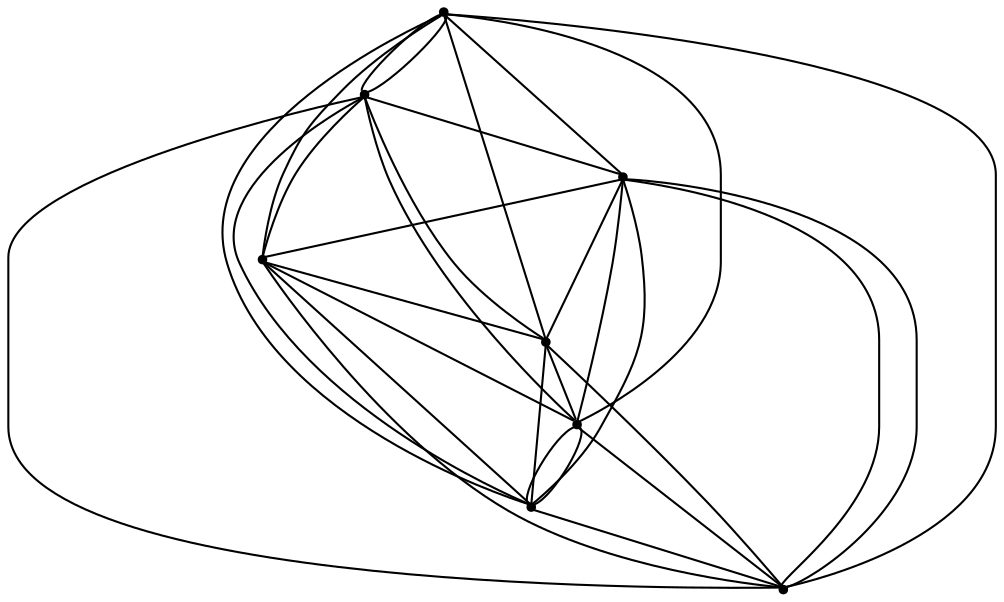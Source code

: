 graph {
  node [shape=point,comment="{\"directed\":false,\"doi\":\"10.1007/978-3-642-18469-7_30\",\"figure\":\"? (3)\"}"]

  v0 [pos="1495.9563380510497,1302.3142985816125"]
  v1 [pos="1503.1123850053953,1124.2473426854428"]
  v2 [pos="1445.8567554595058,814.2083712975575"]
  v3 [pos="1470.1872005688424,725.1680893866596"]
  v4 [pos="1488.7942461707676,916.1360582489511"]
  v5 [pos="1420.0916903484558,1022.3394953265506"]
  v6 [pos="1412.9420701048425,1213.2835549363404"]
  v7 [pos="1463.0354805088512,636.1330853160748"]

  v0 -- v3 [id="-1",pos="1495.9563380510497,1302.3142985816125 1554.6245077112842,1257.8113900927274 1554.6245077112842,1257.8113900927274 1554.6245077112842,1257.8113900927274 1554.6245077112842,1124.2484554830994 1554.6245077112842,1124.2484554830994 1554.6245077112842,1124.2484554830994 1543.4402493745,1073.2986014636533 1543.4402493745,1073.2986014636533 1543.4402493745,1073.2986014636533 1554.6245077112842,1022.3404809473318 1554.6245077112842,1022.3404809473318 1554.6245077112842,1022.3404809473318 1554.6245077112842,916.1443565400455 1554.6245077112842,916.1443565400455 1554.6245077112842,916.1443565400455 1517.9025371094592,865.1445220087214 1517.9025371094592,865.1445220087214 1517.9025371094592,865.1445220087214 1517.9025371094592,814.1905983292752 1517.9025371094592,814.1905983292752 1517.9025371094592,814.1905983292752 1502.9193927910246,769.6751311239827 1502.9193927910246,769.6751311239827 1502.9193927910246,769.6751311239827 1470.1872005688424,725.1680893866596 1470.1872005688424,725.1680893866596 1470.1872005688424,725.1680893866596"]
  v0 -- v7 [id="-2",pos="1495.9563380510497,1302.3142985816125 1554.6245077112842,1257.8114536811647 1554.6245077112842,1257.8114536811647 1554.6245077112842,1257.8114536811647 1554.6245077112842,1124.2526523199745 1554.6245077112842,1124.2526523199745 1554.6245077112842,1124.2526523199745 1543.4444490072558,1073.3027983005286 1543.4444490072558,1073.3027983005286 1543.4444490072558,1073.3027983005286 1556.7763740830549,1022.3446777842071 1556.7763740830549,1022.3446777842071 1556.7763740830549,1022.3446777842071 1556.7763740830549,725.1555942586901 1556.7763740830549,725.1555942586901 1556.7763740830549,725.1555942586901 1463.8746434904265,680.6360573933976 1463.8746434904265,680.6360573933976 1463.8746434904265,680.6360573933976 1463.0354805088512,636.1330853160748 1463.0354805088512,636.1330853160748 1463.0354805088512,636.1330853160748"]
  v0 -- v5 [id="-3",pos="1495.9563380510497,1302.3142985816125 1554.6204353401272,1257.8114536811647 1554.6204353401272,1257.8114536811647 1554.6204353401272,1257.8114536811647 1554.6204353401272,1124.2526523199745 1554.6204353401272,1124.2526523199745 1554.6204353401272,1124.2526523199745 1543.436177003343,1073.2986650520907 1543.436177003343,1073.2986650520907 1543.436177003343,1073.2986650520907 1508.8201313361715,1022.3446777842071 1508.8201313361715,1022.3446777842071 1508.8201313361715,1022.3446777842071 1495.2214659495776,969.2445807505637 1495.2214659495776,969.2445807505637 1495.2214659495776,969.2445807505637 1420.0916903484558,1022.3394953265506 1420.0916903484558,1022.3394953265506 1420.0916903484558,1022.3394953265506"]
  v1 -- v4 [id="-4",pos="1503.1123850053953,1124.2473426854428 1510.9718704463435,1073.2986650520907 1510.9718704463435,1073.2986650520907 1510.9718704463435,1073.2986650520907 1508.8242037073287,1022.3446777842071 1508.8242037073287,1022.3446777842071 1508.8242037073287,1022.3446777842071 1495.2255383207346,969.2445807505637 1495.2255383207346,969.2445807505637 1495.2255383207346,969.2445807505637 1488.7942461707676,916.1360582489511 1488.7942461707676,916.1360582489511 1488.7942461707676,916.1360582489511"]
  v1 -- v3 [id="-5",pos="1503.1123850053953,1124.2473426854428 1510.967925336785,1073.3027983005286 1510.967925336785,1073.3027983005286 1510.967925336785,1073.3027983005286 1515.976178290517,1022.3446777842071 1515.976178290517,1022.3446777842071 1515.976178290517,1022.3446777842071 1515.976178290517,916.1485533769207 1515.976178290517,916.1485533769207 1515.976178290517,916.1485533769207 1517.8985919999006,865.1487188455967 1517.8985919999006,865.1487188455967 1517.8985919999006,865.1487188455967 1517.8985919999006,814.1947951661505 1517.8985919999006,814.1947951661505 1517.8985919999006,814.1947951661505 1502.9154476814663,769.679327960858 1502.9154476814663,769.679327960858 1502.9154476814663,769.679327960858 1470.1872005688424,725.1680893866596 1470.1872005688424,725.1680893866596 1470.1872005688424,725.1680893866596"]
  v1 -- v7 [id="-6",pos="1503.1123850053953,1124.2473426854428 1510.9676708135876,1073.2986650520907 1510.9676708135876,1073.2986650520907 1510.9676708135876,1073.2986650520907 1556.767974817543,1022.3446777842071 1556.767974817543,1022.3446777842071 1556.767974817543,1022.3446777842071 1556.767974817543,725.1513974218151 1556.767974817543,725.1513974218151 1556.767974817543,725.1513974218151 1463.8663714865133,680.6360573933976 1463.8663714865133,680.6360573933976 1463.8663714865133,680.6360573933976 1463.0354805088512,636.1330853160748 1463.0354805088512,636.1330853160748 1463.0354805088512,636.1330853160748"]
  v3 -- v6 [id="-7",pos="1470.1872005688424,725.1680893866596 1390.0263921878282,769.6794551377332 1390.0263921878282,769.6794551377332 1390.0263921878282,769.6794551377332 1390.0263921878282,916.1486169653582 1390.0263921878282,916.1486169653582 1390.0263921878282,916.1486169653582 1375.714552802334,969.248777587439 1375.714552802334,969.248777587439 1375.714552802334,969.248777587439 1368.558633109587,1022.3488746210824 1368.558633109587,1022.3488746210824 1368.558633109587,1022.3488746210824 1401.7027711266371,1073.3028618889662 1401.7027711266371,1073.3028618889662 1401.7027711266371,1073.3028618889662 1386.8946115063625,1124.2568491568497 1386.8946115063625,1124.2568491568497 1386.8946115063625,1124.2568491568497 1390.5227124226087,1168.7722527737046 1390.5227124226087,1168.7722527737046 1390.5227124226087,1168.7722527737046 1412.9420701048425,1213.2835549363404 1412.9420701048425,1213.2835549363404 1412.9420701048425,1213.2835549363404"]
  v6 -- v1 [id="-8",pos="1412.9420701048425,1213.2835549363404 1390.5185127898528,1168.7680559368293 1390.5185127898528,1168.7680559368293 1390.5185127898528,1168.7680559368293 1386.8904118736066,1124.2526523199745 1386.8904118736066,1124.2526523199745 1386.8904118736066,1124.2526523199745 1401.6985714938814,1073.2986650520907 1401.6985714938814,1073.2986650520907 1401.6985714938814,1073.2986650520907 1368.5544334768313,1022.3446777842071 1368.5544334768313,1022.3446777842071 1368.5544334768313,1022.3446777842071 1375.7103531695782,969.2445807505637 1375.7103531695782,969.2445807505637 1375.7103531695782,969.2445807505637 1426.9234747494118,916.1444201284829 1426.9234747494118,916.1444201284829 1426.9234747494118,916.1444201284829 1460.6929762622854,969.2445807505637 1460.6929762622854,969.2445807505637 1460.6929762622854,969.2445807505637 1478.0864552593723,1022.3447413726446 1478.0864552593723,1022.3447413726446 1478.0864552593723,1022.3447413726446 1478.0864552593723,1073.3028618889662 1478.0864552593723,1073.3028618889662 1478.0864552593723,1073.3028618889662 1503.1123850053953,1124.2473426854428 1503.1123850053953,1124.2473426854428 1503.1123850053953,1124.2473426854428"]
  v6 -- v7 [id="-9",pos="1412.9420701048425,1213.2835549363404 1390.5227124226087,1168.7680559368293 1390.5227124226087,1168.7680559368293 1390.5227124226087,1168.7680559368293 1386.8946115063625,1124.2526523199745 1386.8946115063625,1124.2526523199745 1386.8946115063625,1124.2526523199745 1401.7027711266371,1073.2986650520907 1401.7027711266371,1073.2986650520907 1401.7027711266371,1073.2986650520907 1368.558633109587,1022.3446777842071 1368.558633109587,1022.3446777842071 1368.558633109587,1022.3446777842071 1375.714552802334,969.2445807505637 1375.714552802334,969.2445807505637 1375.714552802334,969.2445807505637 1368.558633109587,916.1444201284829 1368.558633109587,916.1444201284829 1368.558633109587,916.1444201284829 1368.558633109587,725.1513974218151 1368.558633109587,725.1513974218151 1368.558633109587,725.1513974218151 1463.870698380868,680.6318605565225 1463.870698380868,680.6318605565225 1463.870698380868,680.6318605565225 1463.0354805088512,636.1330853160748 1463.0354805088512,636.1330853160748 1463.0354805088512,636.1330853160748"]
  v5 -- v2 [id="-10",pos="1420.0916903484558,1022.3394953265506 1411.2272836936756,969.2445171621263 1411.2272836936756,969.2445171621263 1411.2272836936756,969.2445171621263 1426.9276743821674,916.1444201284829 1426.9276743821674,916.1444201284829 1426.9276743821674,916.1444201284829 1439.3129004255222,865.1446491855963 1439.3129004255222,865.1446491855963 1439.3129004255222,865.1446491855963 1445.8567554595058,814.2083712975575 1445.8567554595058,814.2083712975575 1445.8567554595058,814.2083712975575"]
  v5 -- v6 [id="-11",pos="1420.0916903484558,1022.3394953265506 1401.706588974597,1073.3027983005286 1401.706588974597,1073.3027983005286 1401.706588974597,1073.3027983005286 1386.898556615921,1124.252588731537 1386.898556615921,1124.252588731537 1386.898556615921,1124.252588731537 1390.5224578994114,1168.772189185267 1390.5224578994114,1168.772189185267 1390.5224578994114,1168.772189185267 1412.9420701048425,1213.2835549363404 1412.9420701048425,1213.2835549363404 1412.9420701048425,1213.2835549363404"]
  v6 -- v0 [id="-12",pos="1412.9420701048425,1213.2835549363404 1485.250774217631,1257.8114536811647 1485.250774217631,1257.8114536811647 1485.250774217631,1257.8114536811647 1495.9563380510497,1302.3142985816125 1495.9563380510497,1302.3142985816125 1495.9563380510497,1302.3142985816125"]
  v5 -- v1 [id="-13",pos="1420.0916903484558,1022.3394953265506 1431.0809839160906,1073.3027983005286 1431.0809839160906,1073.3027983005286 1431.0809839160906,1073.3027983005286 1503.1123850053953,1124.2473426854428 1503.1123850053953,1124.2473426854428 1503.1123850053953,1124.2473426854428"]
  v5 -- v4 [id="-14",pos="1420.0916903484558,1022.3394953265506 1495.2214659495776,969.2445807505637 1495.2214659495776,969.2445807505637 1495.2214659495776,969.2445807505637 1488.7942461707676,916.1360582489511 1488.7942461707676,916.1360582489511 1488.7942461707676,916.1360582489511"]
  v5 -- v7 [id="-15",pos="1420.0916903484558,1022.3394953265506 1411.2312288032342,969.2487139990016 1411.2312288032342,969.2487139990016 1411.2312288032342,969.2487139990016 1368.5627054807442,916.1485533769207 1368.5627054807442,916.1485533769207 1368.5627054807442,916.1485533769207 1368.5627054807442,725.1555942586901 1368.5627054807442,725.1555942586901 1368.5627054807442,725.1555942586901 1463.8746434904265,680.6401270533979 1463.8746434904265,680.6401270533979 1463.8746434904265,680.6401270533979 1463.0354805088512,636.1330853160748 1463.0354805088512,636.1330853160748 1463.0354805088512,636.1330853160748"]
  v5 -- v3 [id="-16",pos="1420.0916903484558,1022.3394953265506 1411.2312288032342,969.2445171621263 1411.2312288032342,969.2445171621263 1411.2312288032342,969.2445171621263 1390.0303372973867,916.1443565400455 1390.0303372973867,916.1443565400455 1390.0303372973867,916.1443565400455 1390.0303372973867,769.6751311239827 1390.0303372973867,769.6751311239827 1390.0303372973867,769.6751311239827 1470.1872005688424,725.1680893866596 1470.1872005688424,725.1680893866596 1470.1872005688424,725.1680893866596"]
  v2 -- v7 [id="-18",pos="1445.8567554595058,814.2083712975575 1428.6747216085953,769.6751311239827 1428.6747216085953,769.6751311239827 1428.6747216085953,769.6751311239827 1428.6747216085953,725.15127024494 1428.6747216085953,725.15127024494 1428.6747216085953,725.15127024494 1463.8746434904265,680.6359302165226 1463.8746434904265,680.6359302165226 1463.8746434904265,680.6359302165226 1463.0354805088512,636.1330853160748 1463.0354805088512,636.1330853160748 1463.0354805088512,636.1330853160748"]
  v2 -- v1 [id="-20",pos="1445.8567554595058,814.2083712975575 1439.3127731639236,865.1446491855963 1439.3127731639236,865.1446491855963 1439.3127731639236,865.1446491855963 1426.9234747494118,916.1444201284829 1426.9234747494118,916.1444201284829 1426.9234747494118,916.1444201284829 1460.6929762622854,969.2445807505637 1460.6929762622854,969.2445807505637 1460.6929762622854,969.2445807505637 1478.0864552593723,1022.3447413726446 1478.0864552593723,1022.3447413726446 1478.0864552593723,1022.3447413726446 1478.0864552593723,1073.3028618889662 1478.0864552593723,1073.3028618889662 1478.0864552593723,1073.3028618889662 1503.1123850053953,1124.2473426854428 1503.1123850053953,1124.2473426854428 1503.1123850053953,1124.2473426854428"]
  v2 -- v6 [id="-21",pos="1445.8567554595058,814.2083712975575 1439.3127731639236,865.1446491855963 1439.3127731639236,865.1446491855963 1439.3127731639236,865.1446491855963 1426.9234747494118,916.1444201284829 1426.9234747494118,916.1444201284829 1426.9234747494118,916.1444201284829 1375.7103531695782,969.2445807505637 1375.7103531695782,969.2445807505637 1375.7103531695782,969.2445807505637 1368.5544334768313,1022.3446777842071 1368.5544334768313,1022.3446777842071 1368.5544334768313,1022.3446777842071 1401.6985714938814,1073.2986650520907 1401.6985714938814,1073.2986650520907 1401.6985714938814,1073.2986650520907 1386.8904118736066,1124.2526523199745 1386.8904118736066,1124.2526523199745 1386.8904118736066,1124.2526523199745 1390.5185127898528,1168.7680559368293 1390.5185127898528,1168.7680559368293 1390.5185127898528,1168.7680559368293 1412.9420701048425,1213.2835549363404 1412.9420701048425,1213.2835549363404 1412.9420701048425,1213.2835549363404"]
  v2 -- v3 [id="-22",pos="1445.8567554595058,814.2083712975575 1502.919647314222,769.6751311239827 1502.919647314222,769.6751311239827 1502.919647314222,769.6751311239827 1470.1872005688424,725.1680893866596 1470.1872005688424,725.1680893866596 1470.1872005688424,725.1680893866596"]
  v2 -- v0 [id="-25",pos="1445.8567554595058,814.2083712975575 1439.3129004255222,865.1446491855963 1439.3129004255222,865.1446491855963 1439.3129004255222,865.1446491855963 1426.9276743821674,916.1444201284829 1426.9276743821674,916.1444201284829 1426.9276743821674,916.1444201284829 1460.6971758950413,969.2487139990016 1460.6971758950413,969.2487139990016 1460.6971758950413,969.2487139990016 1478.0906548921282,1022.3446777842071 1478.0906548921282,1022.3446777842071 1478.0906548921282,1022.3446777842071 1478.0906548921282,1073.3027983005286 1478.0906548921282,1073.3027983005286 1478.0906548921282,1073.3027983005286 1434.4380176271873,1124.2526523199745 1434.4380176271873,1124.2526523199745 1434.4380176271873,1124.2526523199745 1481.6728143712576,1168.7722527737046 1481.6728143712576,1168.7722527737046 1481.6728143712576,1168.7722527737046 1481.6728143712576,1213.2959864758725 1481.6728143712576,1213.2959864758725 1481.6728143712576,1213.2959864758725 1485.250774217631,1257.8114536811647 1485.250774217631,1257.8114536811647 1485.250774217631,1257.8114536811647 1495.9563380510497,1302.3142985816125 1495.9563380510497,1302.3142985816125 1495.9563380510497,1302.3142985816125"]
  v7 -- v2 [id="-28",pos="1463.0354805088512,636.1330853160748 1463.8705711192692,680.6360573933976 1463.8705711192692,680.6360573933976 1463.8705711192692,680.6360573933976 1491.8686318712366,716.3042109350101 1491.8686318712366,716.3042109350101 1491.8686318712366,716.3042109350101 1497.3690054269937,725.1513974218151 1497.3690054269937,725.1513974218151 1497.3690054269937,725.1513974218151 1497.3690054269937,769.6752583008579 1497.3690054269937,769.6752583008579 1497.3690054269937,769.6752583008579 1507.6567058012063,814.1947951661505 1507.6567058012063,814.1947951661505 1507.6567058012063,814.1947951661505 1484.8462095954856,865.1446491855963 1484.8462095954856,865.1446491855963 1484.8462095954856,865.1446491855963 1445.8567554595058,814.2083712975575 1445.8567554595058,814.2083712975575 1445.8567554595058,814.2083712975575"]
  v5 -- v0 [id="-29",pos="1420.0916903484558,1022.3394953265506 1431.0809839160906,1073.3027983005286 1431.0809839160906,1073.3027983005286 1431.0809839160906,1073.3027983005286 1434.4378903655886,1124.252588731537 1434.4378903655886,1124.252588731537 1434.4378903655886,1124.252588731537 1481.672687109659,1168.772189185267 1481.672687109659,1168.772189185267 1481.672687109659,1168.772189185267 1481.672687109659,1213.2918532274348 1481.672687109659,1213.2918532274348 1481.672687109659,1213.2918532274348 1485.2506469560324,1257.8113900927274 1485.2506469560324,1257.8113900927274 1485.2506469560324,1257.8113900927274 1495.9563380510497,1302.3142985816125 1495.9563380510497,1302.3142985816125 1495.9563380510497,1302.3142985816125"]
  v3 -- v4 [id="-30",pos="1470.1872005688424,725.1680893866596 1502.9154476814663,769.6752583008579 1502.9154476814663,769.6752583008579 1502.9154476814663,769.6752583008579 1507.656833062805,814.1947951661505 1507.656833062805,814.1947951661505 1507.656833062805,814.1947951661505 1484.8463368570842,865.1446491855963 1484.8463368570842,865.1446491855963 1484.8463368570842,865.1446491855963 1488.7942461707676,916.1360582489511 1488.7942461707676,916.1360582489511 1488.7942461707676,916.1360582489511"]
  v4 -- v0 [id="-34",pos="1488.7942461707676,916.1360582489511 1495.2214659495776,969.2445807505637 1495.2214659495776,969.2445807505637 1495.2214659495776,969.2445807505637 1508.8201313361715,1022.3446777842071 1508.8201313361715,1022.3446777842071 1508.8201313361715,1022.3446777842071 1543.436177003343,1073.2986650520907 1543.436177003343,1073.2986650520907 1543.436177003343,1073.2986650520907 1554.6204353401272,1124.2526523199745 1554.6204353401272,1124.2526523199745 1554.6204353401272,1124.2526523199745 1554.6204353401272,1257.8114536811647 1554.6204353401272,1257.8114536811647 1554.6204353401272,1257.8114536811647 1495.9563380510497,1302.3142985816125 1495.9563380510497,1302.3142985816125 1495.9563380510497,1302.3142985816125"]
  v4 -- v6 [id="-35",pos="1488.7942461707676,916.1360582489511 1495.2214659495776,969.2445807505637 1495.2214659495776,969.2445807505637 1495.2214659495776,969.2445807505637 1508.8202585977701,1022.3446777842071 1508.8202585977701,1022.3446777842071 1508.8202585977701,1022.3446777842071 1401.7027711266371,1073.2986650520907 1401.7027711266371,1073.2986650520907 1401.7027711266371,1073.2986650520907 1386.8946115063625,1124.2526523199745 1386.8946115063625,1124.2526523199745 1386.8946115063625,1124.2526523199745 1390.5227124226087,1168.7680559368293 1390.5227124226087,1168.7680559368293 1390.5227124226087,1168.7680559368293 1412.9420701048425,1213.2835549363404 1412.9420701048425,1213.2835549363404 1412.9420701048425,1213.2835549363404"]
  v3 -- v7 [id="-38",pos="1470.1872005688424,725.1680893866596 1463.8746434904265,680.6359302165226 1463.8746434904265,680.6359302165226 1463.8746434904265,680.6359302165226 1463.0354805088512,636.1330853160748 1463.0354805088512,636.1330853160748 1463.0354805088512,636.1330853160748"]
  v1 -- v6 [id="-39",pos="1503.1123850053953,1124.2473426854428 1390.5185127898528,1168.7680559368293 1390.5185127898528,1168.7680559368293 1390.5185127898528,1168.7680559368293 1412.9420701048425,1213.2835549363404 1412.9420701048425,1213.2835549363404 1412.9420701048425,1213.2835549363404"]
  v2 -- v4 [id="-42",pos="1445.8567554595058,814.2083712975575 1484.8462095954856,865.1446491855963 1484.8462095954856,865.1446491855963 1484.8462095954856,865.1446491855963 1488.7942461707676,916.1360582489511 1488.7942461707676,916.1360582489511 1488.7942461707676,916.1360582489511"]
  v4 -- v7 [id="-44",pos="1488.7942461707676,916.1360582489511 1484.8462095954856,865.1446491855963 1484.8462095954856,865.1446491855963 1484.8462095954856,865.1446491855963 1507.6567058012063,814.1947951661505 1507.6567058012063,814.1947951661505 1507.6567058012063,814.1947951661505 1497.3690054269937,769.6752583008579 1497.3690054269937,769.6752583008579 1497.3690054269937,769.6752583008579 1497.3690054269937,725.1513974218151 1497.3690054269937,725.1513974218151 1497.3690054269937,725.1513974218151 1491.8686318712366,716.3042109350101 1491.8686318712366,716.3042109350101 1491.8686318712366,716.3042109350101 1463.8705711192692,680.6360573933976 1463.8705711192692,680.6360573933976 1463.8705711192692,680.6360573933976 1463.0354805088512,636.1330853160748 1463.0354805088512,636.1330853160748 1463.0354805088512,636.1330853160748"]
  v0 -- v1 [id="-48",pos="1495.9563380510497,1302.3142985816125 1485.2548465887883,1257.8072568442894 1485.2548465887883,1257.8072568442894 1485.2548465887883,1257.8072568442894 1481.6768867424148,1213.2917896389972 1481.6768867424148,1213.2917896389972 1481.6768867424148,1213.2917896389972 1481.6768867424148,1168.7680559368293 1481.6768867424148,1168.7680559368293 1481.6768867424148,1168.7680559368293 1503.1123850053953,1124.2473426854428 1503.1123850053953,1124.2473426854428 1503.1123850053953,1124.2473426854428"]
}